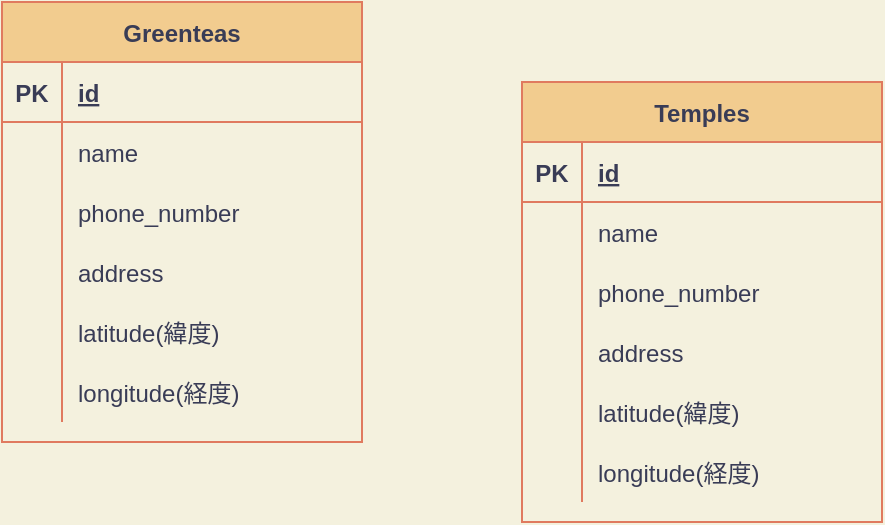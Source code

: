 <mxfile version="20.0.4" type="github">
  <diagram id="R2lEEEUBdFMjLlhIrx00" name="Page-1">
    <mxGraphModel dx="1166" dy="719" grid="1" gridSize="10" guides="1" tooltips="1" connect="1" arrows="1" fold="1" page="1" pageScale="1" pageWidth="850" pageHeight="1100" background="#F4F1DE" math="0" shadow="0" extFonts="Permanent Marker^https://fonts.googleapis.com/css?family=Permanent+Marker">
      <root>
        <mxCell id="0" />
        <mxCell id="1" parent="0" />
        <mxCell id="uK0X8DLzZR2Nq17mi_8r-1" value="Greenteas" style="shape=table;startSize=30;container=1;collapsible=1;childLayout=tableLayout;fixedRows=1;rowLines=0;fontStyle=1;align=center;resizeLast=1;rounded=0;sketch=0;fontColor=#393C56;strokeColor=#E07A5F;fillColor=#F2CC8F;" vertex="1" parent="1">
          <mxGeometry x="140" y="410" width="180" height="220" as="geometry" />
        </mxCell>
        <mxCell id="uK0X8DLzZR2Nq17mi_8r-2" value="" style="shape=tableRow;horizontal=0;startSize=0;swimlaneHead=0;swimlaneBody=0;fillColor=none;collapsible=0;dropTarget=0;points=[[0,0.5],[1,0.5]];portConstraint=eastwest;top=0;left=0;right=0;bottom=1;rounded=0;sketch=0;fontColor=#393C56;strokeColor=#E07A5F;" vertex="1" parent="uK0X8DLzZR2Nq17mi_8r-1">
          <mxGeometry y="30" width="180" height="30" as="geometry" />
        </mxCell>
        <mxCell id="uK0X8DLzZR2Nq17mi_8r-3" value="PK" style="shape=partialRectangle;connectable=0;fillColor=none;top=0;left=0;bottom=0;right=0;fontStyle=1;overflow=hidden;rounded=0;sketch=0;fontColor=#393C56;strokeColor=#E07A5F;" vertex="1" parent="uK0X8DLzZR2Nq17mi_8r-2">
          <mxGeometry width="30" height="30" as="geometry">
            <mxRectangle width="30" height="30" as="alternateBounds" />
          </mxGeometry>
        </mxCell>
        <mxCell id="uK0X8DLzZR2Nq17mi_8r-4" value="id" style="shape=partialRectangle;connectable=0;fillColor=none;top=0;left=0;bottom=0;right=0;align=left;spacingLeft=6;fontStyle=5;overflow=hidden;rounded=0;sketch=0;fontColor=#393C56;strokeColor=#E07A5F;" vertex="1" parent="uK0X8DLzZR2Nq17mi_8r-2">
          <mxGeometry x="30" width="150" height="30" as="geometry">
            <mxRectangle width="150" height="30" as="alternateBounds" />
          </mxGeometry>
        </mxCell>
        <mxCell id="uK0X8DLzZR2Nq17mi_8r-5" value="" style="shape=tableRow;horizontal=0;startSize=0;swimlaneHead=0;swimlaneBody=0;fillColor=none;collapsible=0;dropTarget=0;points=[[0,0.5],[1,0.5]];portConstraint=eastwest;top=0;left=0;right=0;bottom=0;rounded=0;sketch=0;fontColor=#393C56;strokeColor=#E07A5F;" vertex="1" parent="uK0X8DLzZR2Nq17mi_8r-1">
          <mxGeometry y="60" width="180" height="30" as="geometry" />
        </mxCell>
        <mxCell id="uK0X8DLzZR2Nq17mi_8r-6" value="" style="shape=partialRectangle;connectable=0;fillColor=none;top=0;left=0;bottom=0;right=0;editable=1;overflow=hidden;rounded=0;sketch=0;fontColor=#393C56;strokeColor=#E07A5F;" vertex="1" parent="uK0X8DLzZR2Nq17mi_8r-5">
          <mxGeometry width="30" height="30" as="geometry">
            <mxRectangle width="30" height="30" as="alternateBounds" />
          </mxGeometry>
        </mxCell>
        <mxCell id="uK0X8DLzZR2Nq17mi_8r-7" value="name" style="shape=partialRectangle;connectable=0;fillColor=none;top=0;left=0;bottom=0;right=0;align=left;spacingLeft=6;overflow=hidden;rounded=0;sketch=0;fontColor=#393C56;strokeColor=#E07A5F;" vertex="1" parent="uK0X8DLzZR2Nq17mi_8r-5">
          <mxGeometry x="30" width="150" height="30" as="geometry">
            <mxRectangle width="150" height="30" as="alternateBounds" />
          </mxGeometry>
        </mxCell>
        <mxCell id="uK0X8DLzZR2Nq17mi_8r-8" value="" style="shape=tableRow;horizontal=0;startSize=0;swimlaneHead=0;swimlaneBody=0;fillColor=none;collapsible=0;dropTarget=0;points=[[0,0.5],[1,0.5]];portConstraint=eastwest;top=0;left=0;right=0;bottom=0;rounded=0;sketch=0;fontColor=#393C56;strokeColor=#E07A5F;" vertex="1" parent="uK0X8DLzZR2Nq17mi_8r-1">
          <mxGeometry y="90" width="180" height="30" as="geometry" />
        </mxCell>
        <mxCell id="uK0X8DLzZR2Nq17mi_8r-9" value="" style="shape=partialRectangle;connectable=0;fillColor=none;top=0;left=0;bottom=0;right=0;editable=1;overflow=hidden;rounded=0;sketch=0;fontColor=#393C56;strokeColor=#E07A5F;" vertex="1" parent="uK0X8DLzZR2Nq17mi_8r-8">
          <mxGeometry width="30" height="30" as="geometry">
            <mxRectangle width="30" height="30" as="alternateBounds" />
          </mxGeometry>
        </mxCell>
        <mxCell id="uK0X8DLzZR2Nq17mi_8r-10" value="phone_number" style="shape=partialRectangle;connectable=0;fillColor=none;top=0;left=0;bottom=0;right=0;align=left;spacingLeft=6;overflow=hidden;rounded=0;sketch=0;fontColor=#393C56;strokeColor=#E07A5F;" vertex="1" parent="uK0X8DLzZR2Nq17mi_8r-8">
          <mxGeometry x="30" width="150" height="30" as="geometry">
            <mxRectangle width="150" height="30" as="alternateBounds" />
          </mxGeometry>
        </mxCell>
        <mxCell id="uK0X8DLzZR2Nq17mi_8r-11" value="" style="shape=tableRow;horizontal=0;startSize=0;swimlaneHead=0;swimlaneBody=0;fillColor=none;collapsible=0;dropTarget=0;points=[[0,0.5],[1,0.5]];portConstraint=eastwest;top=0;left=0;right=0;bottom=0;rounded=0;sketch=0;fontColor=#393C56;strokeColor=#E07A5F;" vertex="1" parent="uK0X8DLzZR2Nq17mi_8r-1">
          <mxGeometry y="120" width="180" height="30" as="geometry" />
        </mxCell>
        <mxCell id="uK0X8DLzZR2Nq17mi_8r-12" value="" style="shape=partialRectangle;connectable=0;fillColor=none;top=0;left=0;bottom=0;right=0;editable=1;overflow=hidden;rounded=0;sketch=0;fontColor=#393C56;strokeColor=#E07A5F;" vertex="1" parent="uK0X8DLzZR2Nq17mi_8r-11">
          <mxGeometry width="30" height="30" as="geometry">
            <mxRectangle width="30" height="30" as="alternateBounds" />
          </mxGeometry>
        </mxCell>
        <mxCell id="uK0X8DLzZR2Nq17mi_8r-13" value="address" style="shape=partialRectangle;connectable=0;fillColor=none;top=0;left=0;bottom=0;right=0;align=left;spacingLeft=6;overflow=hidden;rounded=0;sketch=0;fontColor=#393C56;strokeColor=#E07A5F;" vertex="1" parent="uK0X8DLzZR2Nq17mi_8r-11">
          <mxGeometry x="30" width="150" height="30" as="geometry">
            <mxRectangle width="150" height="30" as="alternateBounds" />
          </mxGeometry>
        </mxCell>
        <mxCell id="uK0X8DLzZR2Nq17mi_8r-14" style="shape=tableRow;horizontal=0;startSize=0;swimlaneHead=0;swimlaneBody=0;fillColor=none;collapsible=0;dropTarget=0;points=[[0,0.5],[1,0.5]];portConstraint=eastwest;top=0;left=0;right=0;bottom=0;rounded=0;sketch=0;fontColor=#393C56;strokeColor=#E07A5F;" vertex="1" parent="uK0X8DLzZR2Nq17mi_8r-1">
          <mxGeometry y="150" width="180" height="30" as="geometry" />
        </mxCell>
        <mxCell id="uK0X8DLzZR2Nq17mi_8r-15" style="shape=partialRectangle;connectable=0;fillColor=none;top=0;left=0;bottom=0;right=0;editable=1;overflow=hidden;rounded=0;sketch=0;fontColor=#393C56;strokeColor=#E07A5F;" vertex="1" parent="uK0X8DLzZR2Nq17mi_8r-14">
          <mxGeometry width="30" height="30" as="geometry">
            <mxRectangle width="30" height="30" as="alternateBounds" />
          </mxGeometry>
        </mxCell>
        <mxCell id="uK0X8DLzZR2Nq17mi_8r-16" value="latitude(緯度)" style="shape=partialRectangle;connectable=0;fillColor=none;top=0;left=0;bottom=0;right=0;align=left;spacingLeft=6;overflow=hidden;rounded=0;sketch=0;fontColor=#393C56;strokeColor=#E07A5F;" vertex="1" parent="uK0X8DLzZR2Nq17mi_8r-14">
          <mxGeometry x="30" width="150" height="30" as="geometry">
            <mxRectangle width="150" height="30" as="alternateBounds" />
          </mxGeometry>
        </mxCell>
        <mxCell id="uK0X8DLzZR2Nq17mi_8r-17" style="shape=tableRow;horizontal=0;startSize=0;swimlaneHead=0;swimlaneBody=0;fillColor=none;collapsible=0;dropTarget=0;points=[[0,0.5],[1,0.5]];portConstraint=eastwest;top=0;left=0;right=0;bottom=0;rounded=0;sketch=0;fontColor=#393C56;strokeColor=#E07A5F;" vertex="1" parent="uK0X8DLzZR2Nq17mi_8r-1">
          <mxGeometry y="180" width="180" height="30" as="geometry" />
        </mxCell>
        <mxCell id="uK0X8DLzZR2Nq17mi_8r-18" style="shape=partialRectangle;connectable=0;fillColor=none;top=0;left=0;bottom=0;right=0;editable=1;overflow=hidden;rounded=0;sketch=0;fontColor=#393C56;strokeColor=#E07A5F;" vertex="1" parent="uK0X8DLzZR2Nq17mi_8r-17">
          <mxGeometry width="30" height="30" as="geometry">
            <mxRectangle width="30" height="30" as="alternateBounds" />
          </mxGeometry>
        </mxCell>
        <mxCell id="uK0X8DLzZR2Nq17mi_8r-19" value="longitude(経度)" style="shape=partialRectangle;connectable=0;fillColor=none;top=0;left=0;bottom=0;right=0;align=left;spacingLeft=6;overflow=hidden;rounded=0;sketch=0;fontColor=#393C56;strokeColor=#E07A5F;" vertex="1" parent="uK0X8DLzZR2Nq17mi_8r-17">
          <mxGeometry x="30" width="150" height="30" as="geometry">
            <mxRectangle width="150" height="30" as="alternateBounds" />
          </mxGeometry>
        </mxCell>
        <mxCell id="uK0X8DLzZR2Nq17mi_8r-20" value="Temples" style="shape=table;startSize=30;container=1;collapsible=1;childLayout=tableLayout;fixedRows=1;rowLines=0;fontStyle=1;align=center;resizeLast=1;rounded=0;sketch=0;fontColor=#393C56;strokeColor=#E07A5F;fillColor=#F2CC8F;" vertex="1" parent="1">
          <mxGeometry x="400" y="450" width="180" height="220" as="geometry" />
        </mxCell>
        <mxCell id="uK0X8DLzZR2Nq17mi_8r-21" value="" style="shape=tableRow;horizontal=0;startSize=0;swimlaneHead=0;swimlaneBody=0;fillColor=none;collapsible=0;dropTarget=0;points=[[0,0.5],[1,0.5]];portConstraint=eastwest;top=0;left=0;right=0;bottom=1;rounded=0;sketch=0;fontColor=#393C56;strokeColor=#E07A5F;" vertex="1" parent="uK0X8DLzZR2Nq17mi_8r-20">
          <mxGeometry y="30" width="180" height="30" as="geometry" />
        </mxCell>
        <mxCell id="uK0X8DLzZR2Nq17mi_8r-22" value="PK" style="shape=partialRectangle;connectable=0;fillColor=none;top=0;left=0;bottom=0;right=0;fontStyle=1;overflow=hidden;rounded=0;sketch=0;fontColor=#393C56;strokeColor=#E07A5F;" vertex="1" parent="uK0X8DLzZR2Nq17mi_8r-21">
          <mxGeometry width="30" height="30" as="geometry">
            <mxRectangle width="30" height="30" as="alternateBounds" />
          </mxGeometry>
        </mxCell>
        <mxCell id="uK0X8DLzZR2Nq17mi_8r-23" value="id" style="shape=partialRectangle;connectable=0;fillColor=none;top=0;left=0;bottom=0;right=0;align=left;spacingLeft=6;fontStyle=5;overflow=hidden;rounded=0;sketch=0;fontColor=#393C56;strokeColor=#E07A5F;" vertex="1" parent="uK0X8DLzZR2Nq17mi_8r-21">
          <mxGeometry x="30" width="150" height="30" as="geometry">
            <mxRectangle width="150" height="30" as="alternateBounds" />
          </mxGeometry>
        </mxCell>
        <mxCell id="uK0X8DLzZR2Nq17mi_8r-24" value="" style="shape=tableRow;horizontal=0;startSize=0;swimlaneHead=0;swimlaneBody=0;fillColor=none;collapsible=0;dropTarget=0;points=[[0,0.5],[1,0.5]];portConstraint=eastwest;top=0;left=0;right=0;bottom=0;rounded=0;sketch=0;fontColor=#393C56;strokeColor=#E07A5F;" vertex="1" parent="uK0X8DLzZR2Nq17mi_8r-20">
          <mxGeometry y="60" width="180" height="30" as="geometry" />
        </mxCell>
        <mxCell id="uK0X8DLzZR2Nq17mi_8r-25" value="" style="shape=partialRectangle;connectable=0;fillColor=none;top=0;left=0;bottom=0;right=0;editable=1;overflow=hidden;rounded=0;sketch=0;fontColor=#393C56;strokeColor=#E07A5F;" vertex="1" parent="uK0X8DLzZR2Nq17mi_8r-24">
          <mxGeometry width="30" height="30" as="geometry">
            <mxRectangle width="30" height="30" as="alternateBounds" />
          </mxGeometry>
        </mxCell>
        <mxCell id="uK0X8DLzZR2Nq17mi_8r-26" value="name" style="shape=partialRectangle;connectable=0;fillColor=none;top=0;left=0;bottom=0;right=0;align=left;spacingLeft=6;overflow=hidden;rounded=0;sketch=0;fontColor=#393C56;strokeColor=#E07A5F;" vertex="1" parent="uK0X8DLzZR2Nq17mi_8r-24">
          <mxGeometry x="30" width="150" height="30" as="geometry">
            <mxRectangle width="150" height="30" as="alternateBounds" />
          </mxGeometry>
        </mxCell>
        <mxCell id="uK0X8DLzZR2Nq17mi_8r-27" value="" style="shape=tableRow;horizontal=0;startSize=0;swimlaneHead=0;swimlaneBody=0;fillColor=none;collapsible=0;dropTarget=0;points=[[0,0.5],[1,0.5]];portConstraint=eastwest;top=0;left=0;right=0;bottom=0;rounded=0;sketch=0;fontColor=#393C56;strokeColor=#E07A5F;" vertex="1" parent="uK0X8DLzZR2Nq17mi_8r-20">
          <mxGeometry y="90" width="180" height="30" as="geometry" />
        </mxCell>
        <mxCell id="uK0X8DLzZR2Nq17mi_8r-28" value="" style="shape=partialRectangle;connectable=0;fillColor=none;top=0;left=0;bottom=0;right=0;editable=1;overflow=hidden;rounded=0;sketch=0;fontColor=#393C56;strokeColor=#E07A5F;" vertex="1" parent="uK0X8DLzZR2Nq17mi_8r-27">
          <mxGeometry width="30" height="30" as="geometry">
            <mxRectangle width="30" height="30" as="alternateBounds" />
          </mxGeometry>
        </mxCell>
        <mxCell id="uK0X8DLzZR2Nq17mi_8r-29" value="phone_number" style="shape=partialRectangle;connectable=0;fillColor=none;top=0;left=0;bottom=0;right=0;align=left;spacingLeft=6;overflow=hidden;rounded=0;sketch=0;fontColor=#393C56;strokeColor=#E07A5F;" vertex="1" parent="uK0X8DLzZR2Nq17mi_8r-27">
          <mxGeometry x="30" width="150" height="30" as="geometry">
            <mxRectangle width="150" height="30" as="alternateBounds" />
          </mxGeometry>
        </mxCell>
        <mxCell id="uK0X8DLzZR2Nq17mi_8r-30" value="" style="shape=tableRow;horizontal=0;startSize=0;swimlaneHead=0;swimlaneBody=0;fillColor=none;collapsible=0;dropTarget=0;points=[[0,0.5],[1,0.5]];portConstraint=eastwest;top=0;left=0;right=0;bottom=0;rounded=0;sketch=0;fontColor=#393C56;strokeColor=#E07A5F;" vertex="1" parent="uK0X8DLzZR2Nq17mi_8r-20">
          <mxGeometry y="120" width="180" height="30" as="geometry" />
        </mxCell>
        <mxCell id="uK0X8DLzZR2Nq17mi_8r-31" value="" style="shape=partialRectangle;connectable=0;fillColor=none;top=0;left=0;bottom=0;right=0;editable=1;overflow=hidden;rounded=0;sketch=0;fontColor=#393C56;strokeColor=#E07A5F;" vertex="1" parent="uK0X8DLzZR2Nq17mi_8r-30">
          <mxGeometry width="30" height="30" as="geometry">
            <mxRectangle width="30" height="30" as="alternateBounds" />
          </mxGeometry>
        </mxCell>
        <mxCell id="uK0X8DLzZR2Nq17mi_8r-32" value="address" style="shape=partialRectangle;connectable=0;fillColor=none;top=0;left=0;bottom=0;right=0;align=left;spacingLeft=6;overflow=hidden;rounded=0;sketch=0;fontColor=#393C56;strokeColor=#E07A5F;" vertex="1" parent="uK0X8DLzZR2Nq17mi_8r-30">
          <mxGeometry x="30" width="150" height="30" as="geometry">
            <mxRectangle width="150" height="30" as="alternateBounds" />
          </mxGeometry>
        </mxCell>
        <mxCell id="uK0X8DLzZR2Nq17mi_8r-33" style="shape=tableRow;horizontal=0;startSize=0;swimlaneHead=0;swimlaneBody=0;fillColor=none;collapsible=0;dropTarget=0;points=[[0,0.5],[1,0.5]];portConstraint=eastwest;top=0;left=0;right=0;bottom=0;rounded=0;sketch=0;fontColor=#393C56;strokeColor=#E07A5F;" vertex="1" parent="uK0X8DLzZR2Nq17mi_8r-20">
          <mxGeometry y="150" width="180" height="30" as="geometry" />
        </mxCell>
        <mxCell id="uK0X8DLzZR2Nq17mi_8r-34" style="shape=partialRectangle;connectable=0;fillColor=none;top=0;left=0;bottom=0;right=0;editable=1;overflow=hidden;rounded=0;sketch=0;fontColor=#393C56;strokeColor=#E07A5F;" vertex="1" parent="uK0X8DLzZR2Nq17mi_8r-33">
          <mxGeometry width="30" height="30" as="geometry">
            <mxRectangle width="30" height="30" as="alternateBounds" />
          </mxGeometry>
        </mxCell>
        <mxCell id="uK0X8DLzZR2Nq17mi_8r-35" value="latitude(緯度)" style="shape=partialRectangle;connectable=0;fillColor=none;top=0;left=0;bottom=0;right=0;align=left;spacingLeft=6;overflow=hidden;rounded=0;sketch=0;fontColor=#393C56;strokeColor=#E07A5F;" vertex="1" parent="uK0X8DLzZR2Nq17mi_8r-33">
          <mxGeometry x="30" width="150" height="30" as="geometry">
            <mxRectangle width="150" height="30" as="alternateBounds" />
          </mxGeometry>
        </mxCell>
        <mxCell id="uK0X8DLzZR2Nq17mi_8r-36" style="shape=tableRow;horizontal=0;startSize=0;swimlaneHead=0;swimlaneBody=0;fillColor=none;collapsible=0;dropTarget=0;points=[[0,0.5],[1,0.5]];portConstraint=eastwest;top=0;left=0;right=0;bottom=0;rounded=0;sketch=0;fontColor=#393C56;strokeColor=#E07A5F;" vertex="1" parent="uK0X8DLzZR2Nq17mi_8r-20">
          <mxGeometry y="180" width="180" height="30" as="geometry" />
        </mxCell>
        <mxCell id="uK0X8DLzZR2Nq17mi_8r-37" style="shape=partialRectangle;connectable=0;fillColor=none;top=0;left=0;bottom=0;right=0;editable=1;overflow=hidden;rounded=0;sketch=0;fontColor=#393C56;strokeColor=#E07A5F;" vertex="1" parent="uK0X8DLzZR2Nq17mi_8r-36">
          <mxGeometry width="30" height="30" as="geometry">
            <mxRectangle width="30" height="30" as="alternateBounds" />
          </mxGeometry>
        </mxCell>
        <mxCell id="uK0X8DLzZR2Nq17mi_8r-38" value="longitude(経度)" style="shape=partialRectangle;connectable=0;fillColor=none;top=0;left=0;bottom=0;right=0;align=left;spacingLeft=6;overflow=hidden;rounded=0;sketch=0;fontColor=#393C56;strokeColor=#E07A5F;" vertex="1" parent="uK0X8DLzZR2Nq17mi_8r-36">
          <mxGeometry x="30" width="150" height="30" as="geometry">
            <mxRectangle width="150" height="30" as="alternateBounds" />
          </mxGeometry>
        </mxCell>
      </root>
    </mxGraphModel>
  </diagram>
</mxfile>
